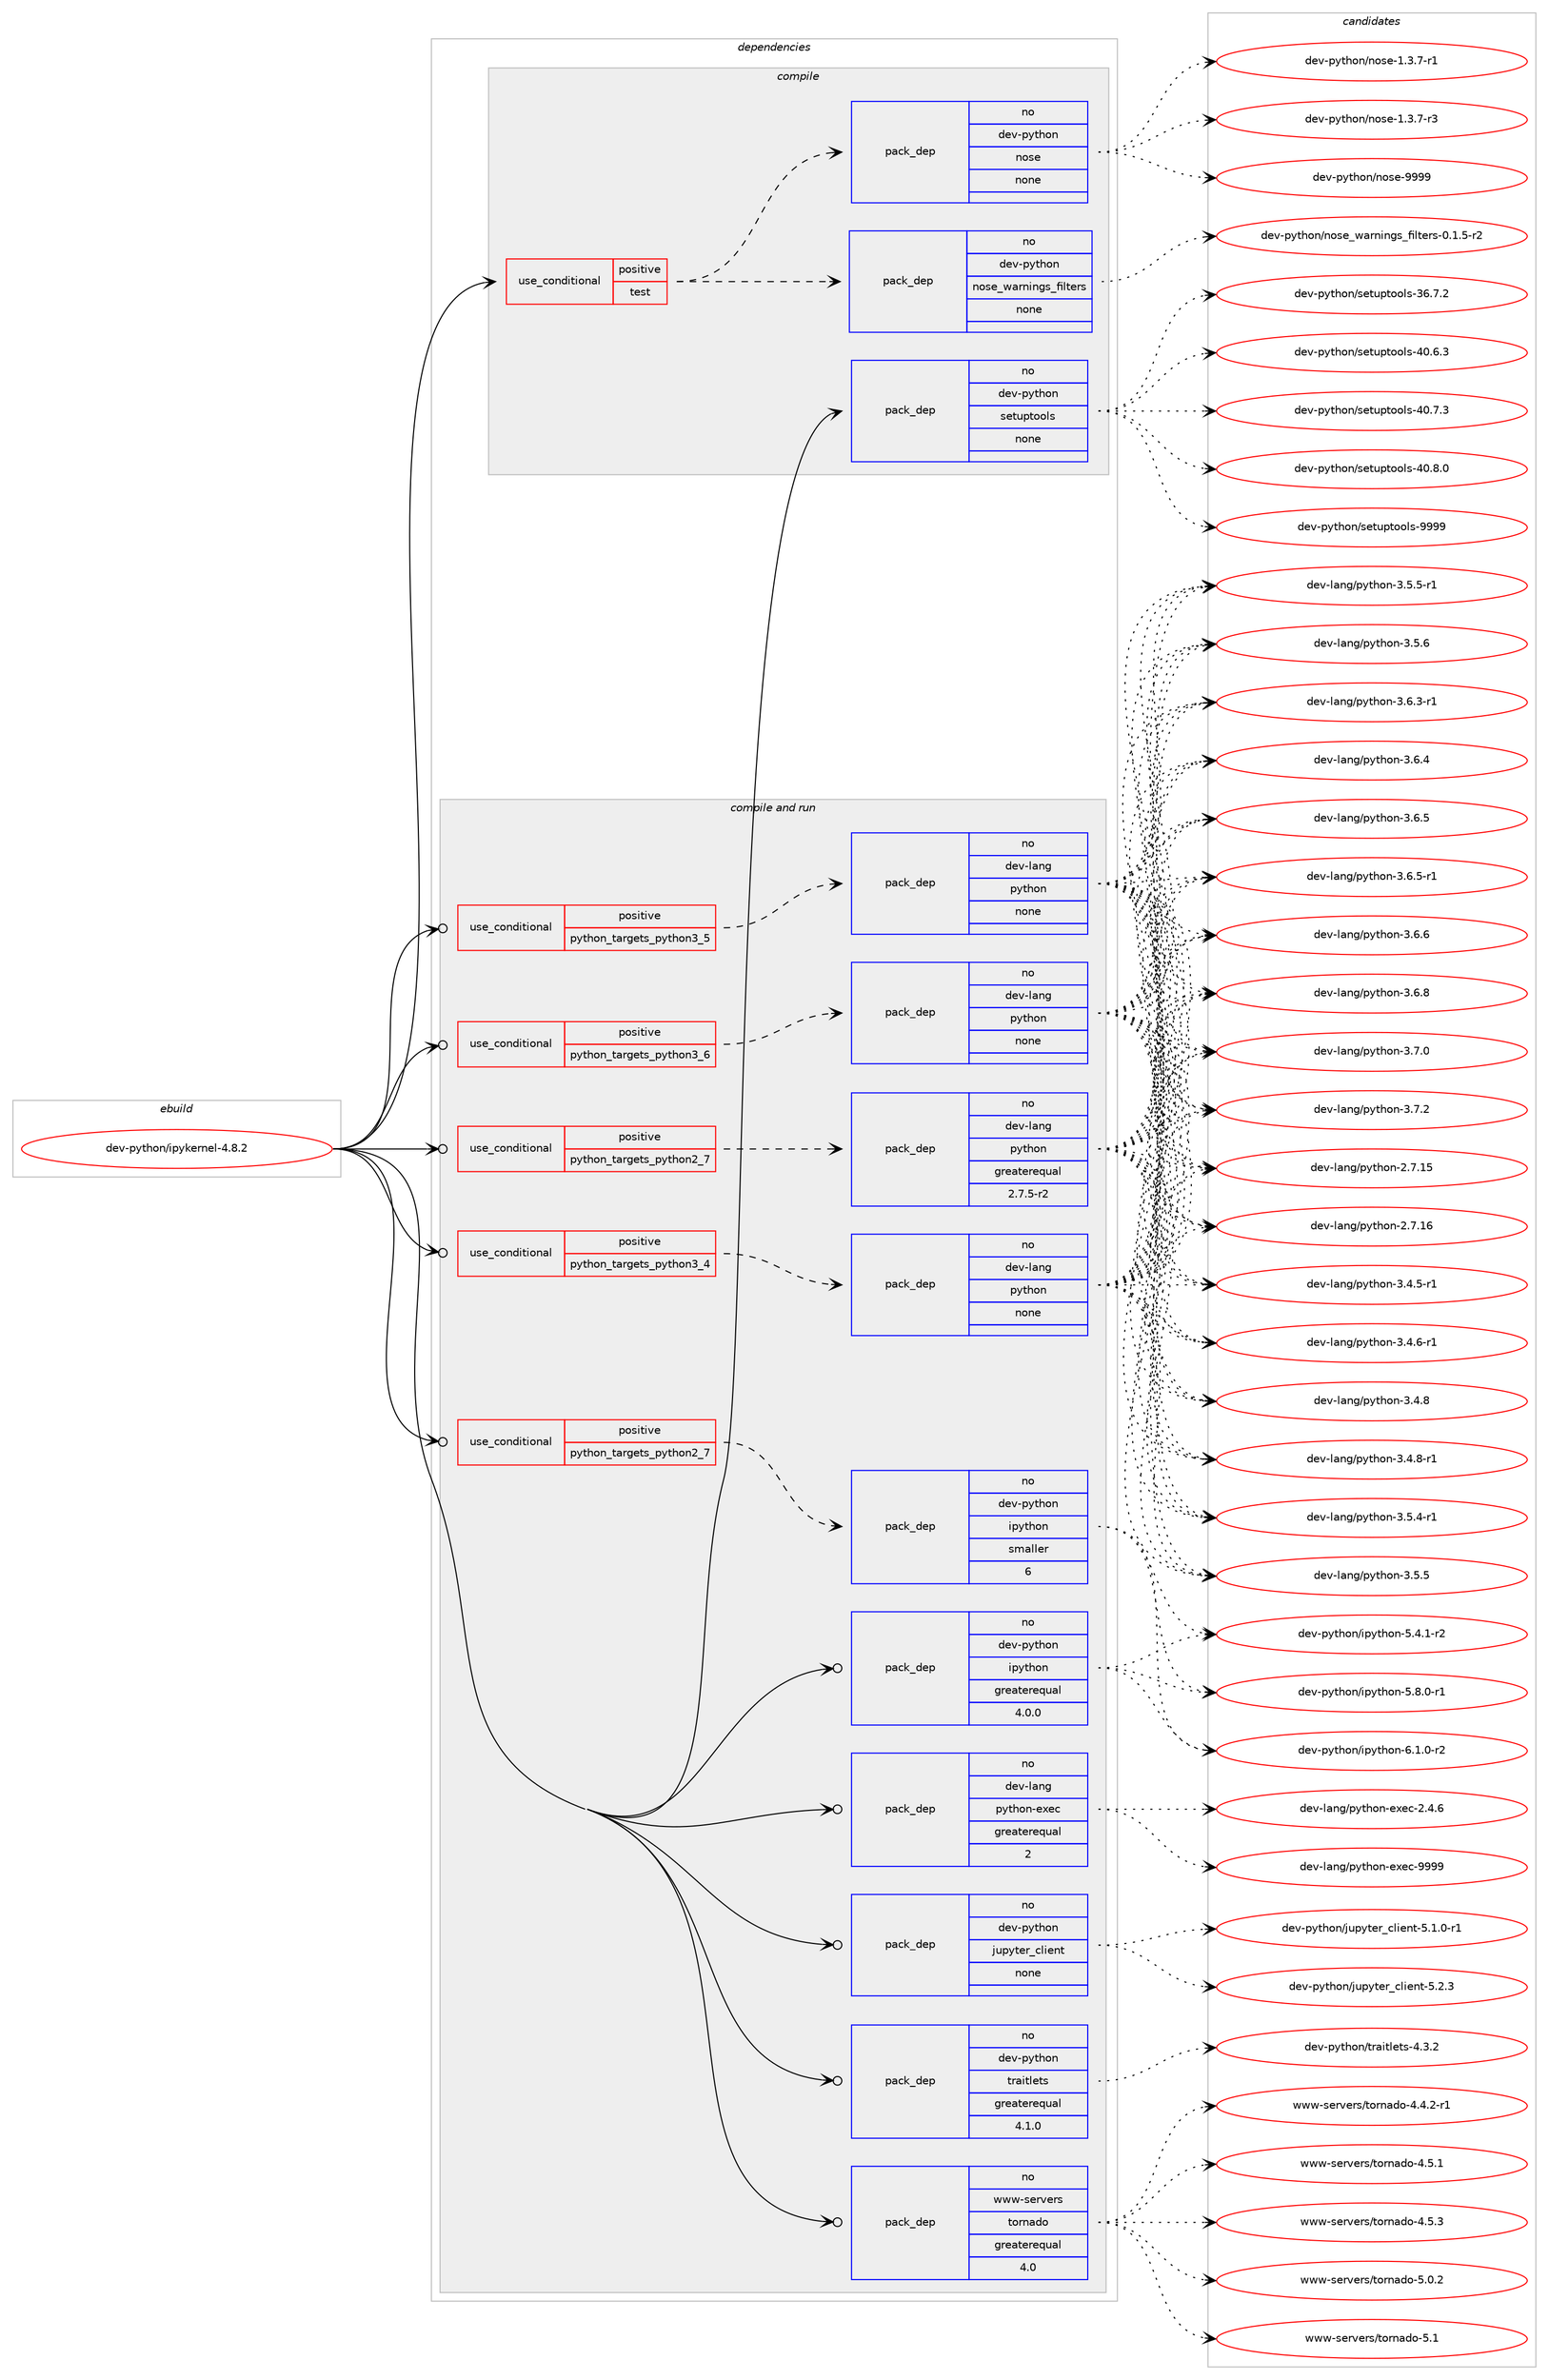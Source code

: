 digraph prolog {

# *************
# Graph options
# *************

newrank=true;
concentrate=true;
compound=true;
graph [rankdir=LR,fontname=Helvetica,fontsize=10,ranksep=1.5];#, ranksep=2.5, nodesep=0.2];
edge  [arrowhead=vee];
node  [fontname=Helvetica,fontsize=10];

# **********
# The ebuild
# **********

subgraph cluster_leftcol {
color=gray;
rank=same;
label=<<i>ebuild</i>>;
id [label="dev-python/ipykernel-4.8.2", color=red, width=4, href="../dev-python/ipykernel-4.8.2.svg"];
}

# ****************
# The dependencies
# ****************

subgraph cluster_midcol {
color=gray;
label=<<i>dependencies</i>>;
subgraph cluster_compile {
fillcolor="#eeeeee";
style=filled;
label=<<i>compile</i>>;
subgraph cond375906 {
dependency1414141 [label=<<TABLE BORDER="0" CELLBORDER="1" CELLSPACING="0" CELLPADDING="4"><TR><TD ROWSPAN="3" CELLPADDING="10">use_conditional</TD></TR><TR><TD>positive</TD></TR><TR><TD>test</TD></TR></TABLE>>, shape=none, color=red];
subgraph pack1014966 {
dependency1414142 [label=<<TABLE BORDER="0" CELLBORDER="1" CELLSPACING="0" CELLPADDING="4" WIDTH="220"><TR><TD ROWSPAN="6" CELLPADDING="30">pack_dep</TD></TR><TR><TD WIDTH="110">no</TD></TR><TR><TD>dev-python</TD></TR><TR><TD>nose</TD></TR><TR><TD>none</TD></TR><TR><TD></TD></TR></TABLE>>, shape=none, color=blue];
}
dependency1414141:e -> dependency1414142:w [weight=20,style="dashed",arrowhead="vee"];
subgraph pack1014967 {
dependency1414143 [label=<<TABLE BORDER="0" CELLBORDER="1" CELLSPACING="0" CELLPADDING="4" WIDTH="220"><TR><TD ROWSPAN="6" CELLPADDING="30">pack_dep</TD></TR><TR><TD WIDTH="110">no</TD></TR><TR><TD>dev-python</TD></TR><TR><TD>nose_warnings_filters</TD></TR><TR><TD>none</TD></TR><TR><TD></TD></TR></TABLE>>, shape=none, color=blue];
}
dependency1414141:e -> dependency1414143:w [weight=20,style="dashed",arrowhead="vee"];
}
id:e -> dependency1414141:w [weight=20,style="solid",arrowhead="vee"];
subgraph pack1014968 {
dependency1414144 [label=<<TABLE BORDER="0" CELLBORDER="1" CELLSPACING="0" CELLPADDING="4" WIDTH="220"><TR><TD ROWSPAN="6" CELLPADDING="30">pack_dep</TD></TR><TR><TD WIDTH="110">no</TD></TR><TR><TD>dev-python</TD></TR><TR><TD>setuptools</TD></TR><TR><TD>none</TD></TR><TR><TD></TD></TR></TABLE>>, shape=none, color=blue];
}
id:e -> dependency1414144:w [weight=20,style="solid",arrowhead="vee"];
}
subgraph cluster_compileandrun {
fillcolor="#eeeeee";
style=filled;
label=<<i>compile and run</i>>;
subgraph cond375907 {
dependency1414145 [label=<<TABLE BORDER="0" CELLBORDER="1" CELLSPACING="0" CELLPADDING="4"><TR><TD ROWSPAN="3" CELLPADDING="10">use_conditional</TD></TR><TR><TD>positive</TD></TR><TR><TD>python_targets_python2_7</TD></TR></TABLE>>, shape=none, color=red];
subgraph pack1014969 {
dependency1414146 [label=<<TABLE BORDER="0" CELLBORDER="1" CELLSPACING="0" CELLPADDING="4" WIDTH="220"><TR><TD ROWSPAN="6" CELLPADDING="30">pack_dep</TD></TR><TR><TD WIDTH="110">no</TD></TR><TR><TD>dev-lang</TD></TR><TR><TD>python</TD></TR><TR><TD>greaterequal</TD></TR><TR><TD>2.7.5-r2</TD></TR></TABLE>>, shape=none, color=blue];
}
dependency1414145:e -> dependency1414146:w [weight=20,style="dashed",arrowhead="vee"];
}
id:e -> dependency1414145:w [weight=20,style="solid",arrowhead="odotvee"];
subgraph cond375908 {
dependency1414147 [label=<<TABLE BORDER="0" CELLBORDER="1" CELLSPACING="0" CELLPADDING="4"><TR><TD ROWSPAN="3" CELLPADDING="10">use_conditional</TD></TR><TR><TD>positive</TD></TR><TR><TD>python_targets_python2_7</TD></TR></TABLE>>, shape=none, color=red];
subgraph pack1014970 {
dependency1414148 [label=<<TABLE BORDER="0" CELLBORDER="1" CELLSPACING="0" CELLPADDING="4" WIDTH="220"><TR><TD ROWSPAN="6" CELLPADDING="30">pack_dep</TD></TR><TR><TD WIDTH="110">no</TD></TR><TR><TD>dev-python</TD></TR><TR><TD>ipython</TD></TR><TR><TD>smaller</TD></TR><TR><TD>6</TD></TR></TABLE>>, shape=none, color=blue];
}
dependency1414147:e -> dependency1414148:w [weight=20,style="dashed",arrowhead="vee"];
}
id:e -> dependency1414147:w [weight=20,style="solid",arrowhead="odotvee"];
subgraph cond375909 {
dependency1414149 [label=<<TABLE BORDER="0" CELLBORDER="1" CELLSPACING="0" CELLPADDING="4"><TR><TD ROWSPAN="3" CELLPADDING="10">use_conditional</TD></TR><TR><TD>positive</TD></TR><TR><TD>python_targets_python3_4</TD></TR></TABLE>>, shape=none, color=red];
subgraph pack1014971 {
dependency1414150 [label=<<TABLE BORDER="0" CELLBORDER="1" CELLSPACING="0" CELLPADDING="4" WIDTH="220"><TR><TD ROWSPAN="6" CELLPADDING="30">pack_dep</TD></TR><TR><TD WIDTH="110">no</TD></TR><TR><TD>dev-lang</TD></TR><TR><TD>python</TD></TR><TR><TD>none</TD></TR><TR><TD></TD></TR></TABLE>>, shape=none, color=blue];
}
dependency1414149:e -> dependency1414150:w [weight=20,style="dashed",arrowhead="vee"];
}
id:e -> dependency1414149:w [weight=20,style="solid",arrowhead="odotvee"];
subgraph cond375910 {
dependency1414151 [label=<<TABLE BORDER="0" CELLBORDER="1" CELLSPACING="0" CELLPADDING="4"><TR><TD ROWSPAN="3" CELLPADDING="10">use_conditional</TD></TR><TR><TD>positive</TD></TR><TR><TD>python_targets_python3_5</TD></TR></TABLE>>, shape=none, color=red];
subgraph pack1014972 {
dependency1414152 [label=<<TABLE BORDER="0" CELLBORDER="1" CELLSPACING="0" CELLPADDING="4" WIDTH="220"><TR><TD ROWSPAN="6" CELLPADDING="30">pack_dep</TD></TR><TR><TD WIDTH="110">no</TD></TR><TR><TD>dev-lang</TD></TR><TR><TD>python</TD></TR><TR><TD>none</TD></TR><TR><TD></TD></TR></TABLE>>, shape=none, color=blue];
}
dependency1414151:e -> dependency1414152:w [weight=20,style="dashed",arrowhead="vee"];
}
id:e -> dependency1414151:w [weight=20,style="solid",arrowhead="odotvee"];
subgraph cond375911 {
dependency1414153 [label=<<TABLE BORDER="0" CELLBORDER="1" CELLSPACING="0" CELLPADDING="4"><TR><TD ROWSPAN="3" CELLPADDING="10">use_conditional</TD></TR><TR><TD>positive</TD></TR><TR><TD>python_targets_python3_6</TD></TR></TABLE>>, shape=none, color=red];
subgraph pack1014973 {
dependency1414154 [label=<<TABLE BORDER="0" CELLBORDER="1" CELLSPACING="0" CELLPADDING="4" WIDTH="220"><TR><TD ROWSPAN="6" CELLPADDING="30">pack_dep</TD></TR><TR><TD WIDTH="110">no</TD></TR><TR><TD>dev-lang</TD></TR><TR><TD>python</TD></TR><TR><TD>none</TD></TR><TR><TD></TD></TR></TABLE>>, shape=none, color=blue];
}
dependency1414153:e -> dependency1414154:w [weight=20,style="dashed",arrowhead="vee"];
}
id:e -> dependency1414153:w [weight=20,style="solid",arrowhead="odotvee"];
subgraph pack1014974 {
dependency1414155 [label=<<TABLE BORDER="0" CELLBORDER="1" CELLSPACING="0" CELLPADDING="4" WIDTH="220"><TR><TD ROWSPAN="6" CELLPADDING="30">pack_dep</TD></TR><TR><TD WIDTH="110">no</TD></TR><TR><TD>dev-lang</TD></TR><TR><TD>python-exec</TD></TR><TR><TD>greaterequal</TD></TR><TR><TD>2</TD></TR></TABLE>>, shape=none, color=blue];
}
id:e -> dependency1414155:w [weight=20,style="solid",arrowhead="odotvee"];
subgraph pack1014975 {
dependency1414156 [label=<<TABLE BORDER="0" CELLBORDER="1" CELLSPACING="0" CELLPADDING="4" WIDTH="220"><TR><TD ROWSPAN="6" CELLPADDING="30">pack_dep</TD></TR><TR><TD WIDTH="110">no</TD></TR><TR><TD>dev-python</TD></TR><TR><TD>ipython</TD></TR><TR><TD>greaterequal</TD></TR><TR><TD>4.0.0</TD></TR></TABLE>>, shape=none, color=blue];
}
id:e -> dependency1414156:w [weight=20,style="solid",arrowhead="odotvee"];
subgraph pack1014976 {
dependency1414157 [label=<<TABLE BORDER="0" CELLBORDER="1" CELLSPACING="0" CELLPADDING="4" WIDTH="220"><TR><TD ROWSPAN="6" CELLPADDING="30">pack_dep</TD></TR><TR><TD WIDTH="110">no</TD></TR><TR><TD>dev-python</TD></TR><TR><TD>jupyter_client</TD></TR><TR><TD>none</TD></TR><TR><TD></TD></TR></TABLE>>, shape=none, color=blue];
}
id:e -> dependency1414157:w [weight=20,style="solid",arrowhead="odotvee"];
subgraph pack1014977 {
dependency1414158 [label=<<TABLE BORDER="0" CELLBORDER="1" CELLSPACING="0" CELLPADDING="4" WIDTH="220"><TR><TD ROWSPAN="6" CELLPADDING="30">pack_dep</TD></TR><TR><TD WIDTH="110">no</TD></TR><TR><TD>dev-python</TD></TR><TR><TD>traitlets</TD></TR><TR><TD>greaterequal</TD></TR><TR><TD>4.1.0</TD></TR></TABLE>>, shape=none, color=blue];
}
id:e -> dependency1414158:w [weight=20,style="solid",arrowhead="odotvee"];
subgraph pack1014978 {
dependency1414159 [label=<<TABLE BORDER="0" CELLBORDER="1" CELLSPACING="0" CELLPADDING="4" WIDTH="220"><TR><TD ROWSPAN="6" CELLPADDING="30">pack_dep</TD></TR><TR><TD WIDTH="110">no</TD></TR><TR><TD>www-servers</TD></TR><TR><TD>tornado</TD></TR><TR><TD>greaterequal</TD></TR><TR><TD>4.0</TD></TR></TABLE>>, shape=none, color=blue];
}
id:e -> dependency1414159:w [weight=20,style="solid",arrowhead="odotvee"];
}
subgraph cluster_run {
fillcolor="#eeeeee";
style=filled;
label=<<i>run</i>>;
}
}

# **************
# The candidates
# **************

subgraph cluster_choices {
rank=same;
color=gray;
label=<<i>candidates</i>>;

subgraph choice1014966 {
color=black;
nodesep=1;
choice10010111845112121116104111110471101111151014549465146554511449 [label="dev-python/nose-1.3.7-r1", color=red, width=4,href="../dev-python/nose-1.3.7-r1.svg"];
choice10010111845112121116104111110471101111151014549465146554511451 [label="dev-python/nose-1.3.7-r3", color=red, width=4,href="../dev-python/nose-1.3.7-r3.svg"];
choice10010111845112121116104111110471101111151014557575757 [label="dev-python/nose-9999", color=red, width=4,href="../dev-python/nose-9999.svg"];
dependency1414142:e -> choice10010111845112121116104111110471101111151014549465146554511449:w [style=dotted,weight="100"];
dependency1414142:e -> choice10010111845112121116104111110471101111151014549465146554511451:w [style=dotted,weight="100"];
dependency1414142:e -> choice10010111845112121116104111110471101111151014557575757:w [style=dotted,weight="100"];
}
subgraph choice1014967 {
color=black;
nodesep=1;
choice10010111845112121116104111110471101111151019511997114110105110103115951021051081161011141154548464946534511450 [label="dev-python/nose_warnings_filters-0.1.5-r2", color=red, width=4,href="../dev-python/nose_warnings_filters-0.1.5-r2.svg"];
dependency1414143:e -> choice10010111845112121116104111110471101111151019511997114110105110103115951021051081161011141154548464946534511450:w [style=dotted,weight="100"];
}
subgraph choice1014968 {
color=black;
nodesep=1;
choice100101118451121211161041111104711510111611711211611111110811545515446554650 [label="dev-python/setuptools-36.7.2", color=red, width=4,href="../dev-python/setuptools-36.7.2.svg"];
choice100101118451121211161041111104711510111611711211611111110811545524846544651 [label="dev-python/setuptools-40.6.3", color=red, width=4,href="../dev-python/setuptools-40.6.3.svg"];
choice100101118451121211161041111104711510111611711211611111110811545524846554651 [label="dev-python/setuptools-40.7.3", color=red, width=4,href="../dev-python/setuptools-40.7.3.svg"];
choice100101118451121211161041111104711510111611711211611111110811545524846564648 [label="dev-python/setuptools-40.8.0", color=red, width=4,href="../dev-python/setuptools-40.8.0.svg"];
choice10010111845112121116104111110471151011161171121161111111081154557575757 [label="dev-python/setuptools-9999", color=red, width=4,href="../dev-python/setuptools-9999.svg"];
dependency1414144:e -> choice100101118451121211161041111104711510111611711211611111110811545515446554650:w [style=dotted,weight="100"];
dependency1414144:e -> choice100101118451121211161041111104711510111611711211611111110811545524846544651:w [style=dotted,weight="100"];
dependency1414144:e -> choice100101118451121211161041111104711510111611711211611111110811545524846554651:w [style=dotted,weight="100"];
dependency1414144:e -> choice100101118451121211161041111104711510111611711211611111110811545524846564648:w [style=dotted,weight="100"];
dependency1414144:e -> choice10010111845112121116104111110471151011161171121161111111081154557575757:w [style=dotted,weight="100"];
}
subgraph choice1014969 {
color=black;
nodesep=1;
choice10010111845108971101034711212111610411111045504655464953 [label="dev-lang/python-2.7.15", color=red, width=4,href="../dev-lang/python-2.7.15.svg"];
choice10010111845108971101034711212111610411111045504655464954 [label="dev-lang/python-2.7.16", color=red, width=4,href="../dev-lang/python-2.7.16.svg"];
choice1001011184510897110103471121211161041111104551465246534511449 [label="dev-lang/python-3.4.5-r1", color=red, width=4,href="../dev-lang/python-3.4.5-r1.svg"];
choice1001011184510897110103471121211161041111104551465246544511449 [label="dev-lang/python-3.4.6-r1", color=red, width=4,href="../dev-lang/python-3.4.6-r1.svg"];
choice100101118451089711010347112121116104111110455146524656 [label="dev-lang/python-3.4.8", color=red, width=4,href="../dev-lang/python-3.4.8.svg"];
choice1001011184510897110103471121211161041111104551465246564511449 [label="dev-lang/python-3.4.8-r1", color=red, width=4,href="../dev-lang/python-3.4.8-r1.svg"];
choice1001011184510897110103471121211161041111104551465346524511449 [label="dev-lang/python-3.5.4-r1", color=red, width=4,href="../dev-lang/python-3.5.4-r1.svg"];
choice100101118451089711010347112121116104111110455146534653 [label="dev-lang/python-3.5.5", color=red, width=4,href="../dev-lang/python-3.5.5.svg"];
choice1001011184510897110103471121211161041111104551465346534511449 [label="dev-lang/python-3.5.5-r1", color=red, width=4,href="../dev-lang/python-3.5.5-r1.svg"];
choice100101118451089711010347112121116104111110455146534654 [label="dev-lang/python-3.5.6", color=red, width=4,href="../dev-lang/python-3.5.6.svg"];
choice1001011184510897110103471121211161041111104551465446514511449 [label="dev-lang/python-3.6.3-r1", color=red, width=4,href="../dev-lang/python-3.6.3-r1.svg"];
choice100101118451089711010347112121116104111110455146544652 [label="dev-lang/python-3.6.4", color=red, width=4,href="../dev-lang/python-3.6.4.svg"];
choice100101118451089711010347112121116104111110455146544653 [label="dev-lang/python-3.6.5", color=red, width=4,href="../dev-lang/python-3.6.5.svg"];
choice1001011184510897110103471121211161041111104551465446534511449 [label="dev-lang/python-3.6.5-r1", color=red, width=4,href="../dev-lang/python-3.6.5-r1.svg"];
choice100101118451089711010347112121116104111110455146544654 [label="dev-lang/python-3.6.6", color=red, width=4,href="../dev-lang/python-3.6.6.svg"];
choice100101118451089711010347112121116104111110455146544656 [label="dev-lang/python-3.6.8", color=red, width=4,href="../dev-lang/python-3.6.8.svg"];
choice100101118451089711010347112121116104111110455146554648 [label="dev-lang/python-3.7.0", color=red, width=4,href="../dev-lang/python-3.7.0.svg"];
choice100101118451089711010347112121116104111110455146554650 [label="dev-lang/python-3.7.2", color=red, width=4,href="../dev-lang/python-3.7.2.svg"];
dependency1414146:e -> choice10010111845108971101034711212111610411111045504655464953:w [style=dotted,weight="100"];
dependency1414146:e -> choice10010111845108971101034711212111610411111045504655464954:w [style=dotted,weight="100"];
dependency1414146:e -> choice1001011184510897110103471121211161041111104551465246534511449:w [style=dotted,weight="100"];
dependency1414146:e -> choice1001011184510897110103471121211161041111104551465246544511449:w [style=dotted,weight="100"];
dependency1414146:e -> choice100101118451089711010347112121116104111110455146524656:w [style=dotted,weight="100"];
dependency1414146:e -> choice1001011184510897110103471121211161041111104551465246564511449:w [style=dotted,weight="100"];
dependency1414146:e -> choice1001011184510897110103471121211161041111104551465346524511449:w [style=dotted,weight="100"];
dependency1414146:e -> choice100101118451089711010347112121116104111110455146534653:w [style=dotted,weight="100"];
dependency1414146:e -> choice1001011184510897110103471121211161041111104551465346534511449:w [style=dotted,weight="100"];
dependency1414146:e -> choice100101118451089711010347112121116104111110455146534654:w [style=dotted,weight="100"];
dependency1414146:e -> choice1001011184510897110103471121211161041111104551465446514511449:w [style=dotted,weight="100"];
dependency1414146:e -> choice100101118451089711010347112121116104111110455146544652:w [style=dotted,weight="100"];
dependency1414146:e -> choice100101118451089711010347112121116104111110455146544653:w [style=dotted,weight="100"];
dependency1414146:e -> choice1001011184510897110103471121211161041111104551465446534511449:w [style=dotted,weight="100"];
dependency1414146:e -> choice100101118451089711010347112121116104111110455146544654:w [style=dotted,weight="100"];
dependency1414146:e -> choice100101118451089711010347112121116104111110455146544656:w [style=dotted,weight="100"];
dependency1414146:e -> choice100101118451089711010347112121116104111110455146554648:w [style=dotted,weight="100"];
dependency1414146:e -> choice100101118451089711010347112121116104111110455146554650:w [style=dotted,weight="100"];
}
subgraph choice1014970 {
color=black;
nodesep=1;
choice10010111845112121116104111110471051121211161041111104553465246494511450 [label="dev-python/ipython-5.4.1-r2", color=red, width=4,href="../dev-python/ipython-5.4.1-r2.svg"];
choice10010111845112121116104111110471051121211161041111104553465646484511449 [label="dev-python/ipython-5.8.0-r1", color=red, width=4,href="../dev-python/ipython-5.8.0-r1.svg"];
choice10010111845112121116104111110471051121211161041111104554464946484511450 [label="dev-python/ipython-6.1.0-r2", color=red, width=4,href="../dev-python/ipython-6.1.0-r2.svg"];
dependency1414148:e -> choice10010111845112121116104111110471051121211161041111104553465246494511450:w [style=dotted,weight="100"];
dependency1414148:e -> choice10010111845112121116104111110471051121211161041111104553465646484511449:w [style=dotted,weight="100"];
dependency1414148:e -> choice10010111845112121116104111110471051121211161041111104554464946484511450:w [style=dotted,weight="100"];
}
subgraph choice1014971 {
color=black;
nodesep=1;
choice10010111845108971101034711212111610411111045504655464953 [label="dev-lang/python-2.7.15", color=red, width=4,href="../dev-lang/python-2.7.15.svg"];
choice10010111845108971101034711212111610411111045504655464954 [label="dev-lang/python-2.7.16", color=red, width=4,href="../dev-lang/python-2.7.16.svg"];
choice1001011184510897110103471121211161041111104551465246534511449 [label="dev-lang/python-3.4.5-r1", color=red, width=4,href="../dev-lang/python-3.4.5-r1.svg"];
choice1001011184510897110103471121211161041111104551465246544511449 [label="dev-lang/python-3.4.6-r1", color=red, width=4,href="../dev-lang/python-3.4.6-r1.svg"];
choice100101118451089711010347112121116104111110455146524656 [label="dev-lang/python-3.4.8", color=red, width=4,href="../dev-lang/python-3.4.8.svg"];
choice1001011184510897110103471121211161041111104551465246564511449 [label="dev-lang/python-3.4.8-r1", color=red, width=4,href="../dev-lang/python-3.4.8-r1.svg"];
choice1001011184510897110103471121211161041111104551465346524511449 [label="dev-lang/python-3.5.4-r1", color=red, width=4,href="../dev-lang/python-3.5.4-r1.svg"];
choice100101118451089711010347112121116104111110455146534653 [label="dev-lang/python-3.5.5", color=red, width=4,href="../dev-lang/python-3.5.5.svg"];
choice1001011184510897110103471121211161041111104551465346534511449 [label="dev-lang/python-3.5.5-r1", color=red, width=4,href="../dev-lang/python-3.5.5-r1.svg"];
choice100101118451089711010347112121116104111110455146534654 [label="dev-lang/python-3.5.6", color=red, width=4,href="../dev-lang/python-3.5.6.svg"];
choice1001011184510897110103471121211161041111104551465446514511449 [label="dev-lang/python-3.6.3-r1", color=red, width=4,href="../dev-lang/python-3.6.3-r1.svg"];
choice100101118451089711010347112121116104111110455146544652 [label="dev-lang/python-3.6.4", color=red, width=4,href="../dev-lang/python-3.6.4.svg"];
choice100101118451089711010347112121116104111110455146544653 [label="dev-lang/python-3.6.5", color=red, width=4,href="../dev-lang/python-3.6.5.svg"];
choice1001011184510897110103471121211161041111104551465446534511449 [label="dev-lang/python-3.6.5-r1", color=red, width=4,href="../dev-lang/python-3.6.5-r1.svg"];
choice100101118451089711010347112121116104111110455146544654 [label="dev-lang/python-3.6.6", color=red, width=4,href="../dev-lang/python-3.6.6.svg"];
choice100101118451089711010347112121116104111110455146544656 [label="dev-lang/python-3.6.8", color=red, width=4,href="../dev-lang/python-3.6.8.svg"];
choice100101118451089711010347112121116104111110455146554648 [label="dev-lang/python-3.7.0", color=red, width=4,href="../dev-lang/python-3.7.0.svg"];
choice100101118451089711010347112121116104111110455146554650 [label="dev-lang/python-3.7.2", color=red, width=4,href="../dev-lang/python-3.7.2.svg"];
dependency1414150:e -> choice10010111845108971101034711212111610411111045504655464953:w [style=dotted,weight="100"];
dependency1414150:e -> choice10010111845108971101034711212111610411111045504655464954:w [style=dotted,weight="100"];
dependency1414150:e -> choice1001011184510897110103471121211161041111104551465246534511449:w [style=dotted,weight="100"];
dependency1414150:e -> choice1001011184510897110103471121211161041111104551465246544511449:w [style=dotted,weight="100"];
dependency1414150:e -> choice100101118451089711010347112121116104111110455146524656:w [style=dotted,weight="100"];
dependency1414150:e -> choice1001011184510897110103471121211161041111104551465246564511449:w [style=dotted,weight="100"];
dependency1414150:e -> choice1001011184510897110103471121211161041111104551465346524511449:w [style=dotted,weight="100"];
dependency1414150:e -> choice100101118451089711010347112121116104111110455146534653:w [style=dotted,weight="100"];
dependency1414150:e -> choice1001011184510897110103471121211161041111104551465346534511449:w [style=dotted,weight="100"];
dependency1414150:e -> choice100101118451089711010347112121116104111110455146534654:w [style=dotted,weight="100"];
dependency1414150:e -> choice1001011184510897110103471121211161041111104551465446514511449:w [style=dotted,weight="100"];
dependency1414150:e -> choice100101118451089711010347112121116104111110455146544652:w [style=dotted,weight="100"];
dependency1414150:e -> choice100101118451089711010347112121116104111110455146544653:w [style=dotted,weight="100"];
dependency1414150:e -> choice1001011184510897110103471121211161041111104551465446534511449:w [style=dotted,weight="100"];
dependency1414150:e -> choice100101118451089711010347112121116104111110455146544654:w [style=dotted,weight="100"];
dependency1414150:e -> choice100101118451089711010347112121116104111110455146544656:w [style=dotted,weight="100"];
dependency1414150:e -> choice100101118451089711010347112121116104111110455146554648:w [style=dotted,weight="100"];
dependency1414150:e -> choice100101118451089711010347112121116104111110455146554650:w [style=dotted,weight="100"];
}
subgraph choice1014972 {
color=black;
nodesep=1;
choice10010111845108971101034711212111610411111045504655464953 [label="dev-lang/python-2.7.15", color=red, width=4,href="../dev-lang/python-2.7.15.svg"];
choice10010111845108971101034711212111610411111045504655464954 [label="dev-lang/python-2.7.16", color=red, width=4,href="../dev-lang/python-2.7.16.svg"];
choice1001011184510897110103471121211161041111104551465246534511449 [label="dev-lang/python-3.4.5-r1", color=red, width=4,href="../dev-lang/python-3.4.5-r1.svg"];
choice1001011184510897110103471121211161041111104551465246544511449 [label="dev-lang/python-3.4.6-r1", color=red, width=4,href="../dev-lang/python-3.4.6-r1.svg"];
choice100101118451089711010347112121116104111110455146524656 [label="dev-lang/python-3.4.8", color=red, width=4,href="../dev-lang/python-3.4.8.svg"];
choice1001011184510897110103471121211161041111104551465246564511449 [label="dev-lang/python-3.4.8-r1", color=red, width=4,href="../dev-lang/python-3.4.8-r1.svg"];
choice1001011184510897110103471121211161041111104551465346524511449 [label="dev-lang/python-3.5.4-r1", color=red, width=4,href="../dev-lang/python-3.5.4-r1.svg"];
choice100101118451089711010347112121116104111110455146534653 [label="dev-lang/python-3.5.5", color=red, width=4,href="../dev-lang/python-3.5.5.svg"];
choice1001011184510897110103471121211161041111104551465346534511449 [label="dev-lang/python-3.5.5-r1", color=red, width=4,href="../dev-lang/python-3.5.5-r1.svg"];
choice100101118451089711010347112121116104111110455146534654 [label="dev-lang/python-3.5.6", color=red, width=4,href="../dev-lang/python-3.5.6.svg"];
choice1001011184510897110103471121211161041111104551465446514511449 [label="dev-lang/python-3.6.3-r1", color=red, width=4,href="../dev-lang/python-3.6.3-r1.svg"];
choice100101118451089711010347112121116104111110455146544652 [label="dev-lang/python-3.6.4", color=red, width=4,href="../dev-lang/python-3.6.4.svg"];
choice100101118451089711010347112121116104111110455146544653 [label="dev-lang/python-3.6.5", color=red, width=4,href="../dev-lang/python-3.6.5.svg"];
choice1001011184510897110103471121211161041111104551465446534511449 [label="dev-lang/python-3.6.5-r1", color=red, width=4,href="../dev-lang/python-3.6.5-r1.svg"];
choice100101118451089711010347112121116104111110455146544654 [label="dev-lang/python-3.6.6", color=red, width=4,href="../dev-lang/python-3.6.6.svg"];
choice100101118451089711010347112121116104111110455146544656 [label="dev-lang/python-3.6.8", color=red, width=4,href="../dev-lang/python-3.6.8.svg"];
choice100101118451089711010347112121116104111110455146554648 [label="dev-lang/python-3.7.0", color=red, width=4,href="../dev-lang/python-3.7.0.svg"];
choice100101118451089711010347112121116104111110455146554650 [label="dev-lang/python-3.7.2", color=red, width=4,href="../dev-lang/python-3.7.2.svg"];
dependency1414152:e -> choice10010111845108971101034711212111610411111045504655464953:w [style=dotted,weight="100"];
dependency1414152:e -> choice10010111845108971101034711212111610411111045504655464954:w [style=dotted,weight="100"];
dependency1414152:e -> choice1001011184510897110103471121211161041111104551465246534511449:w [style=dotted,weight="100"];
dependency1414152:e -> choice1001011184510897110103471121211161041111104551465246544511449:w [style=dotted,weight="100"];
dependency1414152:e -> choice100101118451089711010347112121116104111110455146524656:w [style=dotted,weight="100"];
dependency1414152:e -> choice1001011184510897110103471121211161041111104551465246564511449:w [style=dotted,weight="100"];
dependency1414152:e -> choice1001011184510897110103471121211161041111104551465346524511449:w [style=dotted,weight="100"];
dependency1414152:e -> choice100101118451089711010347112121116104111110455146534653:w [style=dotted,weight="100"];
dependency1414152:e -> choice1001011184510897110103471121211161041111104551465346534511449:w [style=dotted,weight="100"];
dependency1414152:e -> choice100101118451089711010347112121116104111110455146534654:w [style=dotted,weight="100"];
dependency1414152:e -> choice1001011184510897110103471121211161041111104551465446514511449:w [style=dotted,weight="100"];
dependency1414152:e -> choice100101118451089711010347112121116104111110455146544652:w [style=dotted,weight="100"];
dependency1414152:e -> choice100101118451089711010347112121116104111110455146544653:w [style=dotted,weight="100"];
dependency1414152:e -> choice1001011184510897110103471121211161041111104551465446534511449:w [style=dotted,weight="100"];
dependency1414152:e -> choice100101118451089711010347112121116104111110455146544654:w [style=dotted,weight="100"];
dependency1414152:e -> choice100101118451089711010347112121116104111110455146544656:w [style=dotted,weight="100"];
dependency1414152:e -> choice100101118451089711010347112121116104111110455146554648:w [style=dotted,weight="100"];
dependency1414152:e -> choice100101118451089711010347112121116104111110455146554650:w [style=dotted,weight="100"];
}
subgraph choice1014973 {
color=black;
nodesep=1;
choice10010111845108971101034711212111610411111045504655464953 [label="dev-lang/python-2.7.15", color=red, width=4,href="../dev-lang/python-2.7.15.svg"];
choice10010111845108971101034711212111610411111045504655464954 [label="dev-lang/python-2.7.16", color=red, width=4,href="../dev-lang/python-2.7.16.svg"];
choice1001011184510897110103471121211161041111104551465246534511449 [label="dev-lang/python-3.4.5-r1", color=red, width=4,href="../dev-lang/python-3.4.5-r1.svg"];
choice1001011184510897110103471121211161041111104551465246544511449 [label="dev-lang/python-3.4.6-r1", color=red, width=4,href="../dev-lang/python-3.4.6-r1.svg"];
choice100101118451089711010347112121116104111110455146524656 [label="dev-lang/python-3.4.8", color=red, width=4,href="../dev-lang/python-3.4.8.svg"];
choice1001011184510897110103471121211161041111104551465246564511449 [label="dev-lang/python-3.4.8-r1", color=red, width=4,href="../dev-lang/python-3.4.8-r1.svg"];
choice1001011184510897110103471121211161041111104551465346524511449 [label="dev-lang/python-3.5.4-r1", color=red, width=4,href="../dev-lang/python-3.5.4-r1.svg"];
choice100101118451089711010347112121116104111110455146534653 [label="dev-lang/python-3.5.5", color=red, width=4,href="../dev-lang/python-3.5.5.svg"];
choice1001011184510897110103471121211161041111104551465346534511449 [label="dev-lang/python-3.5.5-r1", color=red, width=4,href="../dev-lang/python-3.5.5-r1.svg"];
choice100101118451089711010347112121116104111110455146534654 [label="dev-lang/python-3.5.6", color=red, width=4,href="../dev-lang/python-3.5.6.svg"];
choice1001011184510897110103471121211161041111104551465446514511449 [label="dev-lang/python-3.6.3-r1", color=red, width=4,href="../dev-lang/python-3.6.3-r1.svg"];
choice100101118451089711010347112121116104111110455146544652 [label="dev-lang/python-3.6.4", color=red, width=4,href="../dev-lang/python-3.6.4.svg"];
choice100101118451089711010347112121116104111110455146544653 [label="dev-lang/python-3.6.5", color=red, width=4,href="../dev-lang/python-3.6.5.svg"];
choice1001011184510897110103471121211161041111104551465446534511449 [label="dev-lang/python-3.6.5-r1", color=red, width=4,href="../dev-lang/python-3.6.5-r1.svg"];
choice100101118451089711010347112121116104111110455146544654 [label="dev-lang/python-3.6.6", color=red, width=4,href="../dev-lang/python-3.6.6.svg"];
choice100101118451089711010347112121116104111110455146544656 [label="dev-lang/python-3.6.8", color=red, width=4,href="../dev-lang/python-3.6.8.svg"];
choice100101118451089711010347112121116104111110455146554648 [label="dev-lang/python-3.7.0", color=red, width=4,href="../dev-lang/python-3.7.0.svg"];
choice100101118451089711010347112121116104111110455146554650 [label="dev-lang/python-3.7.2", color=red, width=4,href="../dev-lang/python-3.7.2.svg"];
dependency1414154:e -> choice10010111845108971101034711212111610411111045504655464953:w [style=dotted,weight="100"];
dependency1414154:e -> choice10010111845108971101034711212111610411111045504655464954:w [style=dotted,weight="100"];
dependency1414154:e -> choice1001011184510897110103471121211161041111104551465246534511449:w [style=dotted,weight="100"];
dependency1414154:e -> choice1001011184510897110103471121211161041111104551465246544511449:w [style=dotted,weight="100"];
dependency1414154:e -> choice100101118451089711010347112121116104111110455146524656:w [style=dotted,weight="100"];
dependency1414154:e -> choice1001011184510897110103471121211161041111104551465246564511449:w [style=dotted,weight="100"];
dependency1414154:e -> choice1001011184510897110103471121211161041111104551465346524511449:w [style=dotted,weight="100"];
dependency1414154:e -> choice100101118451089711010347112121116104111110455146534653:w [style=dotted,weight="100"];
dependency1414154:e -> choice1001011184510897110103471121211161041111104551465346534511449:w [style=dotted,weight="100"];
dependency1414154:e -> choice100101118451089711010347112121116104111110455146534654:w [style=dotted,weight="100"];
dependency1414154:e -> choice1001011184510897110103471121211161041111104551465446514511449:w [style=dotted,weight="100"];
dependency1414154:e -> choice100101118451089711010347112121116104111110455146544652:w [style=dotted,weight="100"];
dependency1414154:e -> choice100101118451089711010347112121116104111110455146544653:w [style=dotted,weight="100"];
dependency1414154:e -> choice1001011184510897110103471121211161041111104551465446534511449:w [style=dotted,weight="100"];
dependency1414154:e -> choice100101118451089711010347112121116104111110455146544654:w [style=dotted,weight="100"];
dependency1414154:e -> choice100101118451089711010347112121116104111110455146544656:w [style=dotted,weight="100"];
dependency1414154:e -> choice100101118451089711010347112121116104111110455146554648:w [style=dotted,weight="100"];
dependency1414154:e -> choice100101118451089711010347112121116104111110455146554650:w [style=dotted,weight="100"];
}
subgraph choice1014974 {
color=black;
nodesep=1;
choice1001011184510897110103471121211161041111104510112010199455046524654 [label="dev-lang/python-exec-2.4.6", color=red, width=4,href="../dev-lang/python-exec-2.4.6.svg"];
choice10010111845108971101034711212111610411111045101120101994557575757 [label="dev-lang/python-exec-9999", color=red, width=4,href="../dev-lang/python-exec-9999.svg"];
dependency1414155:e -> choice1001011184510897110103471121211161041111104510112010199455046524654:w [style=dotted,weight="100"];
dependency1414155:e -> choice10010111845108971101034711212111610411111045101120101994557575757:w [style=dotted,weight="100"];
}
subgraph choice1014975 {
color=black;
nodesep=1;
choice10010111845112121116104111110471051121211161041111104553465246494511450 [label="dev-python/ipython-5.4.1-r2", color=red, width=4,href="../dev-python/ipython-5.4.1-r2.svg"];
choice10010111845112121116104111110471051121211161041111104553465646484511449 [label="dev-python/ipython-5.8.0-r1", color=red, width=4,href="../dev-python/ipython-5.8.0-r1.svg"];
choice10010111845112121116104111110471051121211161041111104554464946484511450 [label="dev-python/ipython-6.1.0-r2", color=red, width=4,href="../dev-python/ipython-6.1.0-r2.svg"];
dependency1414156:e -> choice10010111845112121116104111110471051121211161041111104553465246494511450:w [style=dotted,weight="100"];
dependency1414156:e -> choice10010111845112121116104111110471051121211161041111104553465646484511449:w [style=dotted,weight="100"];
dependency1414156:e -> choice10010111845112121116104111110471051121211161041111104554464946484511450:w [style=dotted,weight="100"];
}
subgraph choice1014976 {
color=black;
nodesep=1;
choice100101118451121211161041111104710611711212111610111495991081051011101164553464946484511449 [label="dev-python/jupyter_client-5.1.0-r1", color=red, width=4,href="../dev-python/jupyter_client-5.1.0-r1.svg"];
choice10010111845112121116104111110471061171121211161011149599108105101110116455346504651 [label="dev-python/jupyter_client-5.2.3", color=red, width=4,href="../dev-python/jupyter_client-5.2.3.svg"];
dependency1414157:e -> choice100101118451121211161041111104710611711212111610111495991081051011101164553464946484511449:w [style=dotted,weight="100"];
dependency1414157:e -> choice10010111845112121116104111110471061171121211161011149599108105101110116455346504651:w [style=dotted,weight="100"];
}
subgraph choice1014977 {
color=black;
nodesep=1;
choice100101118451121211161041111104711611497105116108101116115455246514650 [label="dev-python/traitlets-4.3.2", color=red, width=4,href="../dev-python/traitlets-4.3.2.svg"];
dependency1414158:e -> choice100101118451121211161041111104711611497105116108101116115455246514650:w [style=dotted,weight="100"];
}
subgraph choice1014978 {
color=black;
nodesep=1;
choice1191191194511510111411810111411547116111114110971001114552465246504511449 [label="www-servers/tornado-4.4.2-r1", color=red, width=4,href="../www-servers/tornado-4.4.2-r1.svg"];
choice119119119451151011141181011141154711611111411097100111455246534649 [label="www-servers/tornado-4.5.1", color=red, width=4,href="../www-servers/tornado-4.5.1.svg"];
choice119119119451151011141181011141154711611111411097100111455246534651 [label="www-servers/tornado-4.5.3", color=red, width=4,href="../www-servers/tornado-4.5.3.svg"];
choice119119119451151011141181011141154711611111411097100111455346484650 [label="www-servers/tornado-5.0.2", color=red, width=4,href="../www-servers/tornado-5.0.2.svg"];
choice11911911945115101114118101114115471161111141109710011145534649 [label="www-servers/tornado-5.1", color=red, width=4,href="../www-servers/tornado-5.1.svg"];
dependency1414159:e -> choice1191191194511510111411810111411547116111114110971001114552465246504511449:w [style=dotted,weight="100"];
dependency1414159:e -> choice119119119451151011141181011141154711611111411097100111455246534649:w [style=dotted,weight="100"];
dependency1414159:e -> choice119119119451151011141181011141154711611111411097100111455246534651:w [style=dotted,weight="100"];
dependency1414159:e -> choice119119119451151011141181011141154711611111411097100111455346484650:w [style=dotted,weight="100"];
dependency1414159:e -> choice11911911945115101114118101114115471161111141109710011145534649:w [style=dotted,weight="100"];
}
}

}
